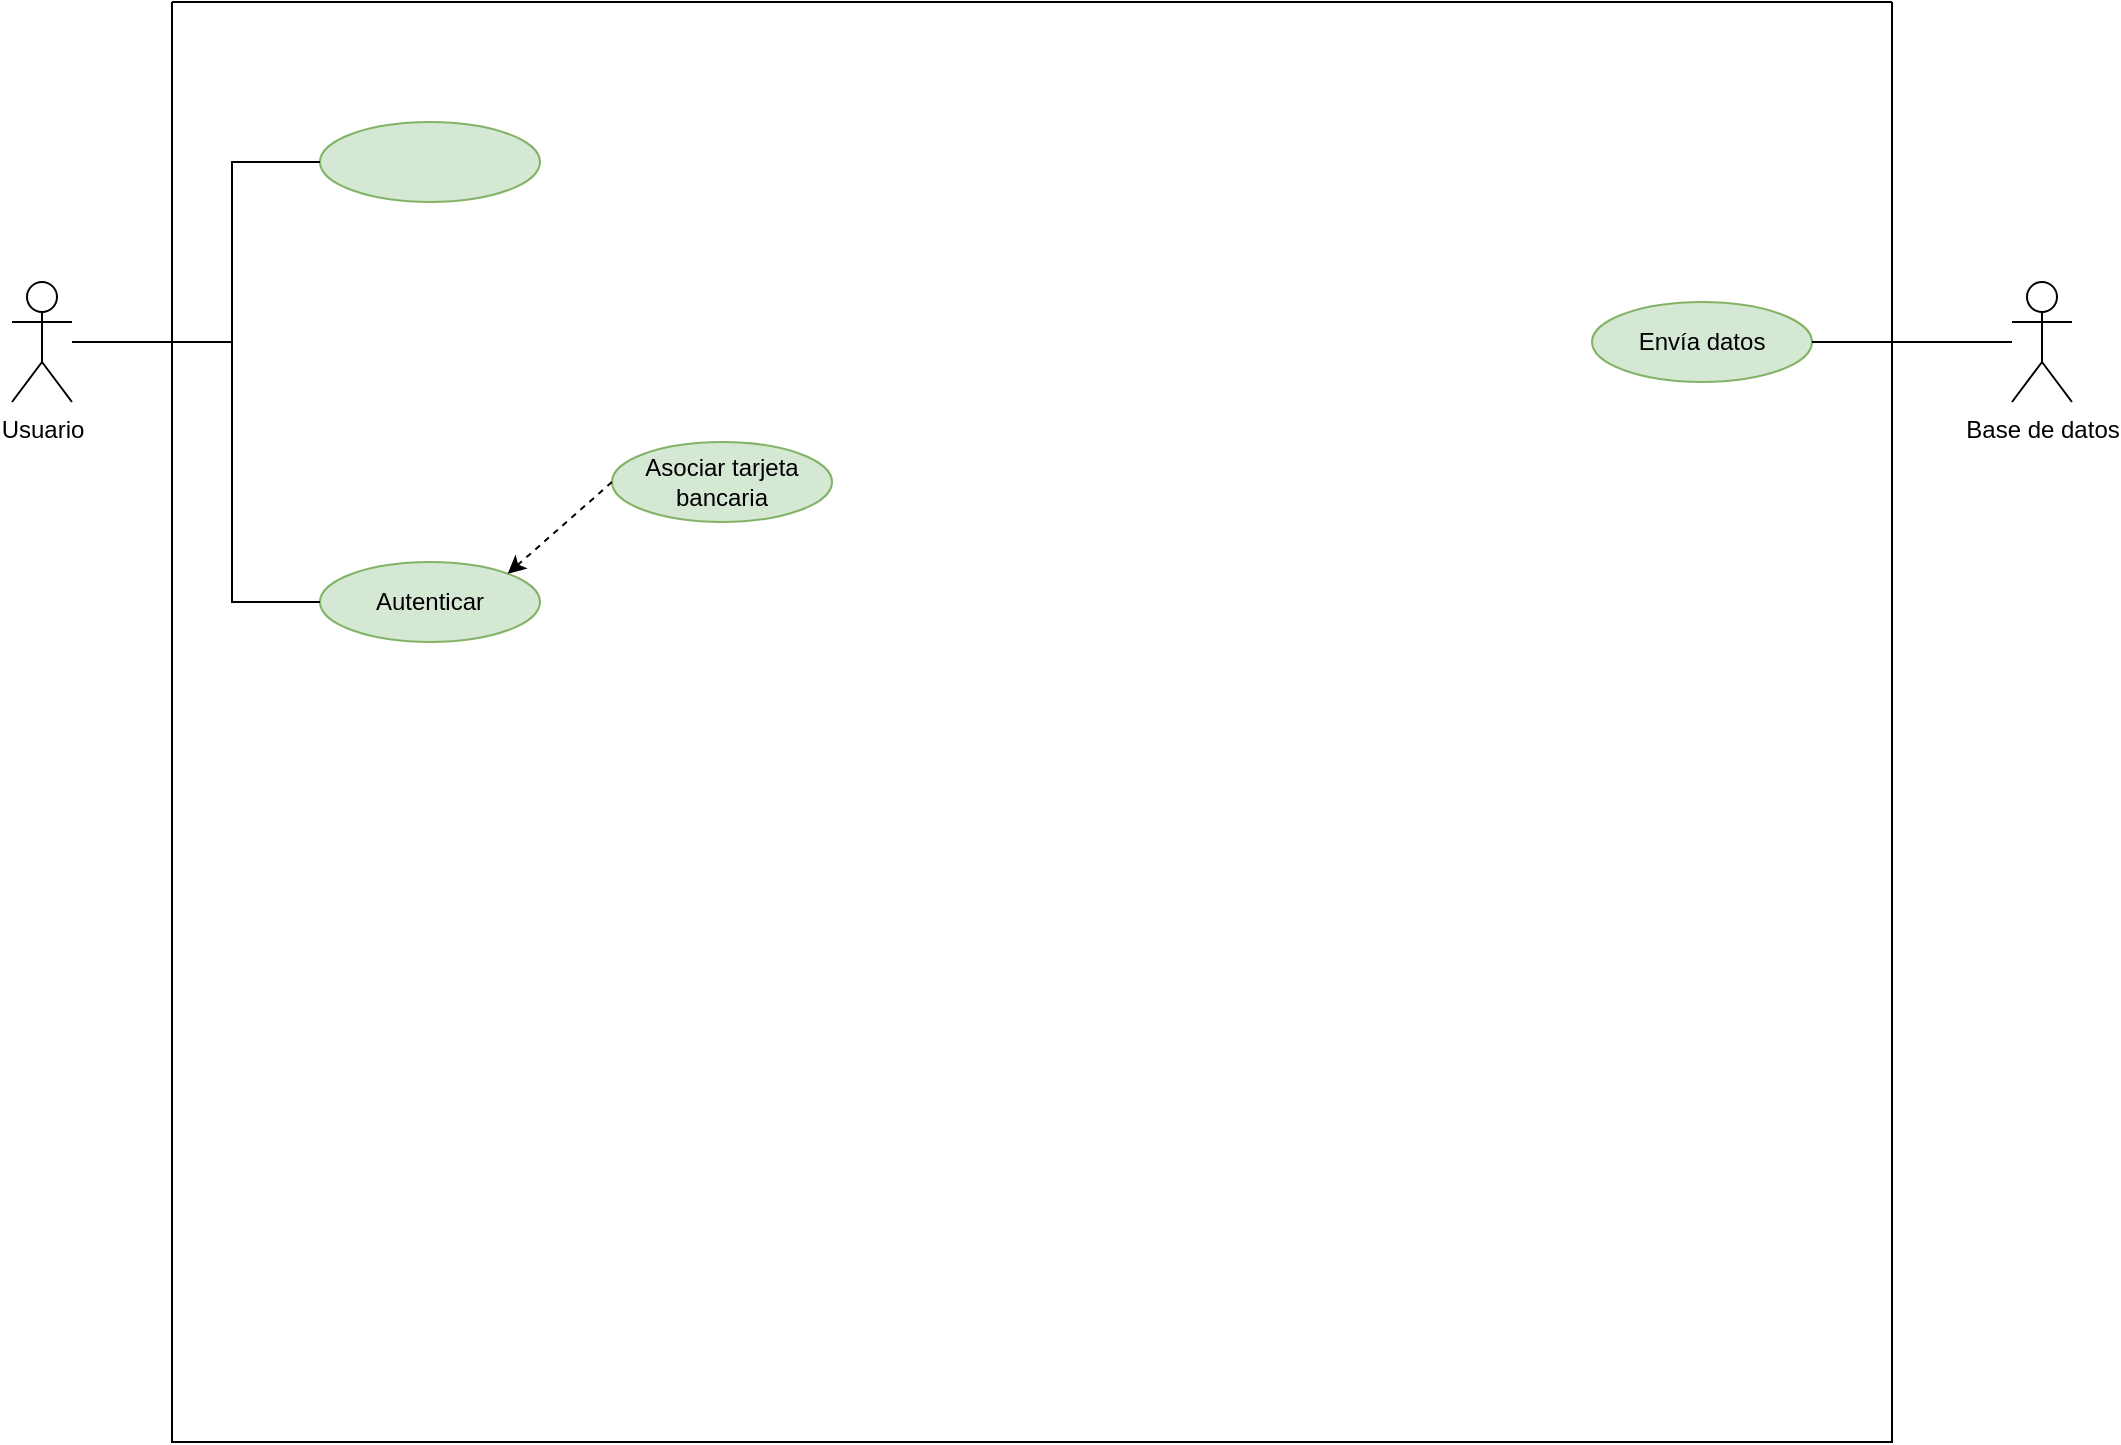 <mxfile version="21.1.1" type="github">
  <diagram name="Página-1" id="CXJXlOiOrODaM3HMHi4I">
    <mxGraphModel dx="1434" dy="773" grid="1" gridSize="10" guides="1" tooltips="1" connect="1" arrows="1" fold="1" page="1" pageScale="1" pageWidth="827" pageHeight="1169" math="0" shadow="0">
      <root>
        <mxCell id="0" />
        <mxCell id="1" parent="0" />
        <mxCell id="282KxaGEVmYwGQcS04Fb-1" value="" style="swimlane;startSize=0;" parent="1" vertex="1">
          <mxGeometry x="120" y="120" width="860" height="720" as="geometry" />
        </mxCell>
        <mxCell id="282KxaGEVmYwGQcS04Fb-3" value="Autenticar" style="ellipse;whiteSpace=wrap;html=1;fillColor=#d5e8d4;strokeColor=#82b366;" parent="282KxaGEVmYwGQcS04Fb-1" vertex="1">
          <mxGeometry x="74" y="280" width="110" height="40" as="geometry" />
        </mxCell>
        <mxCell id="282KxaGEVmYwGQcS04Fb-14" value="Envía datos" style="ellipse;whiteSpace=wrap;html=1;fillColor=#d5e8d4;strokeColor=#82b366;" parent="282KxaGEVmYwGQcS04Fb-1" vertex="1">
          <mxGeometry x="710" y="150" width="110" height="40" as="geometry" />
        </mxCell>
        <mxCell id="V3-tlpa_SD0hHTbS8woX-4" value="Asociar tarjeta bancaria" style="ellipse;whiteSpace=wrap;html=1;fillColor=#d5e8d4;strokeColor=#82b366;" vertex="1" parent="282KxaGEVmYwGQcS04Fb-1">
          <mxGeometry x="220" y="220" width="110" height="40" as="geometry" />
        </mxCell>
        <mxCell id="V3-tlpa_SD0hHTbS8woX-6" value="" style="endArrow=none;html=1;rounded=0;entryX=0;entryY=0.5;entryDx=0;entryDy=0;exitX=1;exitY=0;exitDx=0;exitDy=0;endFill=0;startArrow=classic;startFill=1;dashed=1;" edge="1" parent="282KxaGEVmYwGQcS04Fb-1" source="282KxaGEVmYwGQcS04Fb-3" target="V3-tlpa_SD0hHTbS8woX-4">
          <mxGeometry width="50" height="50" relative="1" as="geometry">
            <mxPoint x="230" y="320" as="sourcePoint" />
            <mxPoint x="280" y="270" as="targetPoint" />
          </mxGeometry>
        </mxCell>
        <mxCell id="V3-tlpa_SD0hHTbS8woX-7" value="" style="ellipse;whiteSpace=wrap;html=1;fillColor=#d5e8d4;strokeColor=#82b366;" vertex="1" parent="282KxaGEVmYwGQcS04Fb-1">
          <mxGeometry x="74" y="60" width="110" height="40" as="geometry" />
        </mxCell>
        <mxCell id="282KxaGEVmYwGQcS04Fb-5" style="edgeStyle=orthogonalEdgeStyle;rounded=0;orthogonalLoop=1;jettySize=auto;html=1;endArrow=none;endFill=0;entryX=0;entryY=0.5;entryDx=0;entryDy=0;" parent="1" source="282KxaGEVmYwGQcS04Fb-2" target="282KxaGEVmYwGQcS04Fb-3" edge="1">
          <mxGeometry relative="1" as="geometry">
            <mxPoint x="180" y="420" as="targetPoint" />
            <Array as="points">
              <mxPoint x="150" y="290" />
              <mxPoint x="150" y="420" />
            </Array>
          </mxGeometry>
        </mxCell>
        <mxCell id="282KxaGEVmYwGQcS04Fb-7" style="edgeStyle=orthogonalEdgeStyle;rounded=0;orthogonalLoop=1;jettySize=auto;html=1;entryX=0;entryY=0.5;entryDx=0;entryDy=0;endArrow=none;endFill=0;" parent="1" source="282KxaGEVmYwGQcS04Fb-2" target="V3-tlpa_SD0hHTbS8woX-7" edge="1">
          <mxGeometry relative="1" as="geometry">
            <mxPoint x="180" y="200" as="targetPoint" />
            <Array as="points">
              <mxPoint x="150" y="290" />
              <mxPoint x="150" y="200" />
            </Array>
          </mxGeometry>
        </mxCell>
        <mxCell id="282KxaGEVmYwGQcS04Fb-2" value="&lt;div&gt;Usuario&lt;/div&gt;" style="shape=umlActor;verticalLabelPosition=bottom;verticalAlign=top;html=1;outlineConnect=0;" parent="1" vertex="1">
          <mxGeometry x="40" y="260" width="30" height="60" as="geometry" />
        </mxCell>
        <mxCell id="282KxaGEVmYwGQcS04Fb-15" style="edgeStyle=orthogonalEdgeStyle;rounded=0;orthogonalLoop=1;jettySize=auto;html=1;entryX=1;entryY=0.5;entryDx=0;entryDy=0;endArrow=none;endFill=0;" parent="1" source="282KxaGEVmYwGQcS04Fb-13" target="282KxaGEVmYwGQcS04Fb-14" edge="1">
          <mxGeometry relative="1" as="geometry" />
        </mxCell>
        <mxCell id="282KxaGEVmYwGQcS04Fb-13" value="&lt;div&gt;Base de datos&lt;/div&gt;" style="shape=umlActor;verticalLabelPosition=bottom;verticalAlign=top;html=1;outlineConnect=0;" parent="1" vertex="1">
          <mxGeometry x="1040" y="260" width="30" height="60" as="geometry" />
        </mxCell>
      </root>
    </mxGraphModel>
  </diagram>
</mxfile>
